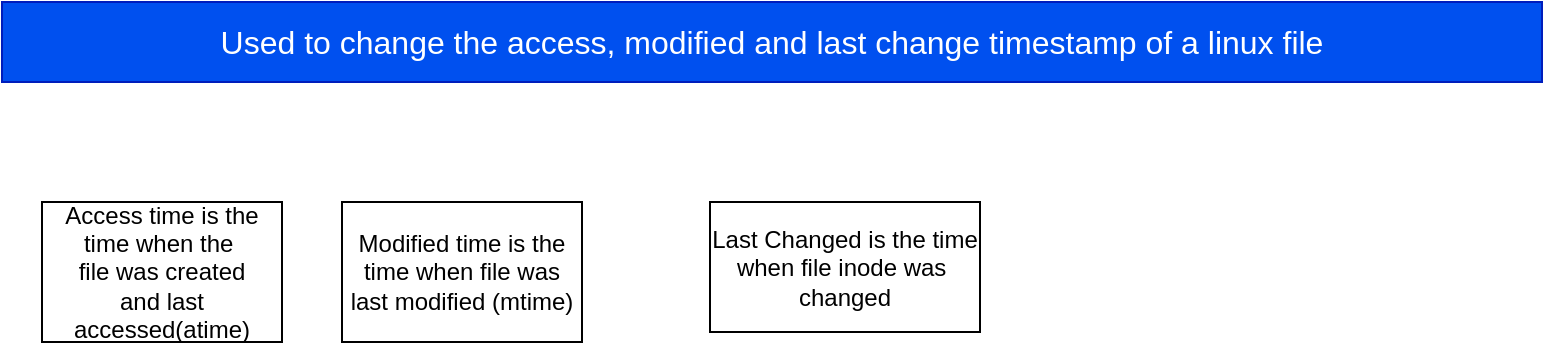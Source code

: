 <mxfile version="24.6.1" type="device">
  <diagram name="Page-1" id="YbuaLCIIZ3NCwXSmMvLE">
    <mxGraphModel dx="954" dy="657" grid="1" gridSize="10" guides="1" tooltips="1" connect="1" arrows="1" fold="1" page="1" pageScale="1" pageWidth="827" pageHeight="1169" math="0" shadow="0">
      <root>
        <mxCell id="0" />
        <mxCell id="1" parent="0" />
        <mxCell id="Bq6d83Z2d1inlahEWf-q-1" value="&lt;font style=&quot;font-size: 16px;&quot;&gt;Used to change the access, modified and last change timestamp of a linux file&lt;/font&gt;" style="rounded=0;whiteSpace=wrap;html=1;fillColor=#0050ef;fontColor=#ffffff;strokeColor=#001DBC;" parent="1" vertex="1">
          <mxGeometry x="60" y="30" width="770" height="40" as="geometry" />
        </mxCell>
        <mxCell id="Bq6d83Z2d1inlahEWf-q-2" value="Access time is the time when the&amp;nbsp;&lt;div&gt;file was created&lt;/div&gt;&lt;div&gt;and last accessed(atime)&lt;/div&gt;" style="rounded=0;whiteSpace=wrap;html=1;" parent="1" vertex="1">
          <mxGeometry x="80" y="130" width="120" height="70" as="geometry" />
        </mxCell>
        <mxCell id="Bq6d83Z2d1inlahEWf-q-3" value="Modified time is the time when file was last modified (mtime)" style="rounded=0;whiteSpace=wrap;html=1;" parent="1" vertex="1">
          <mxGeometry x="230" y="130" width="120" height="70" as="geometry" />
        </mxCell>
        <mxCell id="Bq6d83Z2d1inlahEWf-q-4" value="Last Changed is the time&lt;div&gt;when file inode was&amp;nbsp;&lt;/div&gt;&lt;div&gt;changed&lt;/div&gt;" style="rounded=0;whiteSpace=wrap;html=1;" parent="1" vertex="1">
          <mxGeometry x="414" y="130" width="135" height="65" as="geometry" />
        </mxCell>
      </root>
    </mxGraphModel>
  </diagram>
</mxfile>
